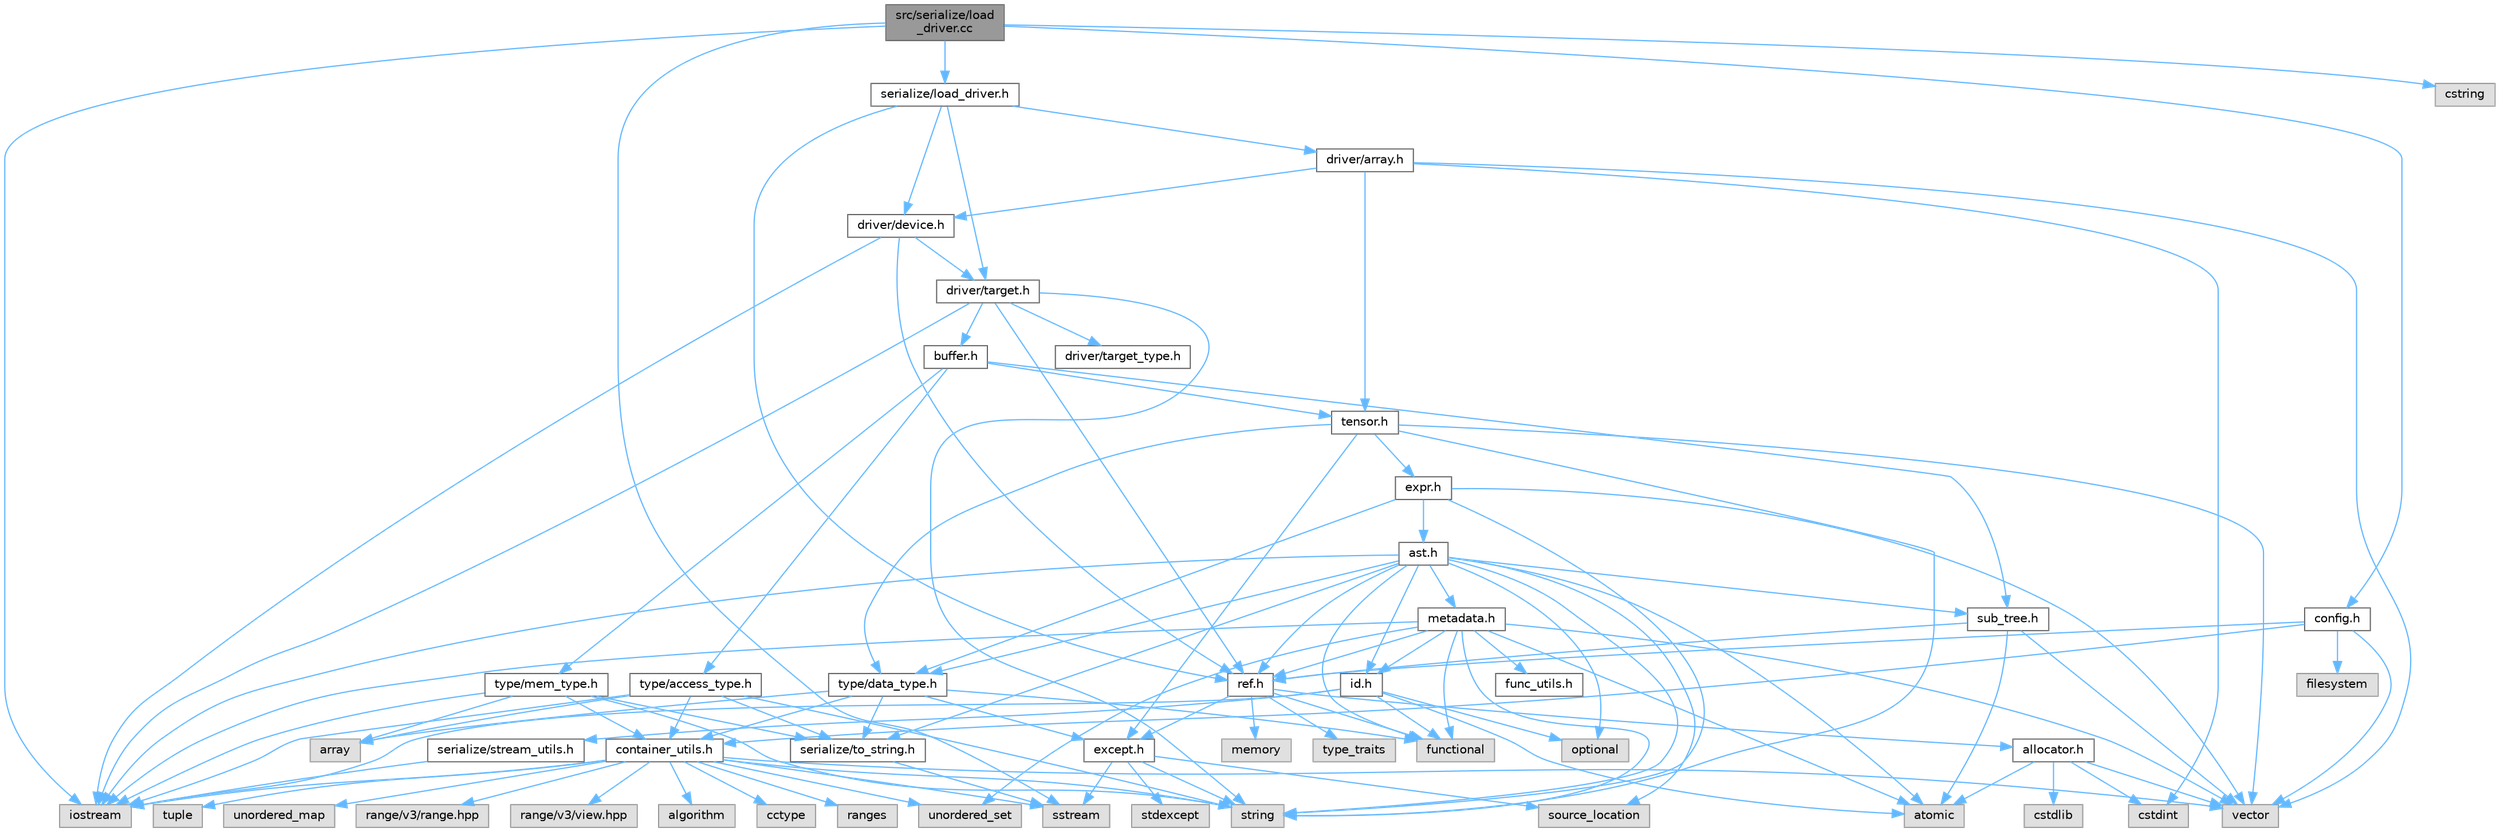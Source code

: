 digraph "src/serialize/load_driver.cc"
{
 // LATEX_PDF_SIZE
  bgcolor="transparent";
  edge [fontname=Helvetica,fontsize=10,labelfontname=Helvetica,labelfontsize=10];
  node [fontname=Helvetica,fontsize=10,shape=box,height=0.2,width=0.4];
  Node1 [label="src/serialize/load\l_driver.cc",height=0.2,width=0.4,color="gray40", fillcolor="grey60", style="filled", fontcolor="black",tooltip=" "];
  Node1 -> Node2 [color="steelblue1",style="solid"];
  Node2 [label="config.h",height=0.2,width=0.4,color="grey40", fillcolor="white", style="filled",URL="$config_8h.html",tooltip=" "];
  Node2 -> Node3 [color="steelblue1",style="solid"];
  Node3 [label="filesystem",height=0.2,width=0.4,color="grey60", fillcolor="#E0E0E0", style="filled",tooltip=" "];
  Node2 -> Node4 [color="steelblue1",style="solid"];
  Node4 [label="vector",height=0.2,width=0.4,color="grey60", fillcolor="#E0E0E0", style="filled",tooltip=" "];
  Node2 -> Node5 [color="steelblue1",style="solid"];
  Node5 [label="container_utils.h",height=0.2,width=0.4,color="grey40", fillcolor="white", style="filled",URL="$container__utils_8h.html",tooltip=" "];
  Node5 -> Node6 [color="steelblue1",style="solid"];
  Node6 [label="algorithm",height=0.2,width=0.4,color="grey60", fillcolor="#E0E0E0", style="filled",tooltip=" "];
  Node5 -> Node7 [color="steelblue1",style="solid"];
  Node7 [label="cctype",height=0.2,width=0.4,color="grey60", fillcolor="#E0E0E0", style="filled",tooltip=" "];
  Node5 -> Node8 [color="steelblue1",style="solid"];
  Node8 [label="iostream",height=0.2,width=0.4,color="grey60", fillcolor="#E0E0E0", style="filled",tooltip=" "];
  Node5 -> Node9 [color="steelblue1",style="solid"];
  Node9 [label="ranges",height=0.2,width=0.4,color="grey60", fillcolor="#E0E0E0", style="filled",tooltip=" "];
  Node5 -> Node10 [color="steelblue1",style="solid"];
  Node10 [label="sstream",height=0.2,width=0.4,color="grey60", fillcolor="#E0E0E0", style="filled",tooltip=" "];
  Node5 -> Node11 [color="steelblue1",style="solid"];
  Node11 [label="string",height=0.2,width=0.4,color="grey60", fillcolor="#E0E0E0", style="filled",tooltip=" "];
  Node5 -> Node12 [color="steelblue1",style="solid"];
  Node12 [label="tuple",height=0.2,width=0.4,color="grey60", fillcolor="#E0E0E0", style="filled",tooltip=" "];
  Node5 -> Node13 [color="steelblue1",style="solid"];
  Node13 [label="unordered_map",height=0.2,width=0.4,color="grey60", fillcolor="#E0E0E0", style="filled",tooltip=" "];
  Node5 -> Node14 [color="steelblue1",style="solid"];
  Node14 [label="unordered_set",height=0.2,width=0.4,color="grey60", fillcolor="#E0E0E0", style="filled",tooltip=" "];
  Node5 -> Node4 [color="steelblue1",style="solid"];
  Node5 -> Node15 [color="steelblue1",style="solid"];
  Node15 [label="range/v3/range.hpp",height=0.2,width=0.4,color="grey60", fillcolor="#E0E0E0", style="filled",tooltip=" "];
  Node5 -> Node16 [color="steelblue1",style="solid"];
  Node16 [label="range/v3/view.hpp",height=0.2,width=0.4,color="grey60", fillcolor="#E0E0E0", style="filled",tooltip=" "];
  Node2 -> Node17 [color="steelblue1",style="solid"];
  Node17 [label="ref.h",height=0.2,width=0.4,color="grey40", fillcolor="white", style="filled",URL="$ref_8h.html",tooltip=" "];
  Node17 -> Node18 [color="steelblue1",style="solid"];
  Node18 [label="functional",height=0.2,width=0.4,color="grey60", fillcolor="#E0E0E0", style="filled",tooltip=" "];
  Node17 -> Node19 [color="steelblue1",style="solid"];
  Node19 [label="memory",height=0.2,width=0.4,color="grey60", fillcolor="#E0E0E0", style="filled",tooltip=" "];
  Node17 -> Node20 [color="steelblue1",style="solid"];
  Node20 [label="type_traits",height=0.2,width=0.4,color="grey60", fillcolor="#E0E0E0", style="filled",tooltip=" "];
  Node17 -> Node21 [color="steelblue1",style="solid"];
  Node21 [label="allocator.h",height=0.2,width=0.4,color="grey40", fillcolor="white", style="filled",URL="$allocator_8h.html",tooltip=" "];
  Node21 -> Node22 [color="steelblue1",style="solid"];
  Node22 [label="atomic",height=0.2,width=0.4,color="grey60", fillcolor="#E0E0E0", style="filled",tooltip=" "];
  Node21 -> Node23 [color="steelblue1",style="solid"];
  Node23 [label="cstdint",height=0.2,width=0.4,color="grey60", fillcolor="#E0E0E0", style="filled",tooltip=" "];
  Node21 -> Node24 [color="steelblue1",style="solid"];
  Node24 [label="cstdlib",height=0.2,width=0.4,color="grey60", fillcolor="#E0E0E0", style="filled",tooltip=" "];
  Node21 -> Node4 [color="steelblue1",style="solid"];
  Node17 -> Node25 [color="steelblue1",style="solid"];
  Node25 [label="except.h",height=0.2,width=0.4,color="grey40", fillcolor="white", style="filled",URL="$except_8h.html",tooltip=" "];
  Node25 -> Node26 [color="steelblue1",style="solid"];
  Node26 [label="source_location",height=0.2,width=0.4,color="grey60", fillcolor="#E0E0E0", style="filled",tooltip=" "];
  Node25 -> Node10 [color="steelblue1",style="solid"];
  Node25 -> Node27 [color="steelblue1",style="solid"];
  Node27 [label="stdexcept",height=0.2,width=0.4,color="grey60", fillcolor="#E0E0E0", style="filled",tooltip=" "];
  Node25 -> Node11 [color="steelblue1",style="solid"];
  Node1 -> Node28 [color="steelblue1",style="solid"];
  Node28 [label="serialize/load_driver.h",height=0.2,width=0.4,color="grey40", fillcolor="white", style="filled",URL="$load__driver_8h.html",tooltip=" "];
  Node28 -> Node29 [color="steelblue1",style="solid"];
  Node29 [label="driver/array.h",height=0.2,width=0.4,color="grey40", fillcolor="white", style="filled",URL="$array_8h.html",tooltip=" "];
  Node29 -> Node23 [color="steelblue1",style="solid"];
  Node29 -> Node4 [color="steelblue1",style="solid"];
  Node29 -> Node30 [color="steelblue1",style="solid"];
  Node30 [label="driver/device.h",height=0.2,width=0.4,color="grey40", fillcolor="white", style="filled",URL="$device_8h.html",tooltip=" "];
  Node30 -> Node8 [color="steelblue1",style="solid"];
  Node30 -> Node31 [color="steelblue1",style="solid"];
  Node31 [label="driver/target.h",height=0.2,width=0.4,color="grey40", fillcolor="white", style="filled",URL="$target_8h.html",tooltip=" "];
  Node31 -> Node8 [color="steelblue1",style="solid"];
  Node31 -> Node11 [color="steelblue1",style="solid"];
  Node31 -> Node32 [color="steelblue1",style="solid"];
  Node32 [label="buffer.h",height=0.2,width=0.4,color="grey40", fillcolor="white", style="filled",URL="$buffer_8h.html",tooltip=" "];
  Node32 -> Node33 [color="steelblue1",style="solid"];
  Node33 [label="sub_tree.h",height=0.2,width=0.4,color="grey40", fillcolor="white", style="filled",URL="$sub__tree_8h.html",tooltip=" "];
  Node33 -> Node22 [color="steelblue1",style="solid"];
  Node33 -> Node4 [color="steelblue1",style="solid"];
  Node33 -> Node17 [color="steelblue1",style="solid"];
  Node32 -> Node34 [color="steelblue1",style="solid"];
  Node34 [label="tensor.h",height=0.2,width=0.4,color="grey40", fillcolor="white", style="filled",URL="$tensor_8h.html",tooltip=" "];
  Node34 -> Node11 [color="steelblue1",style="solid"];
  Node34 -> Node4 [color="steelblue1",style="solid"];
  Node34 -> Node25 [color="steelblue1",style="solid"];
  Node34 -> Node35 [color="steelblue1",style="solid"];
  Node35 [label="expr.h",height=0.2,width=0.4,color="grey40", fillcolor="white", style="filled",URL="$expr_8h.html",tooltip=" "];
  Node35 -> Node11 [color="steelblue1",style="solid"];
  Node35 -> Node4 [color="steelblue1",style="solid"];
  Node35 -> Node36 [color="steelblue1",style="solid"];
  Node36 [label="ast.h",height=0.2,width=0.4,color="grey40", fillcolor="white", style="filled",URL="$ast_8h.html",tooltip=" "];
  Node36 -> Node22 [color="steelblue1",style="solid"];
  Node36 -> Node18 [color="steelblue1",style="solid"];
  Node36 -> Node8 [color="steelblue1",style="solid"];
  Node36 -> Node37 [color="steelblue1",style="solid"];
  Node37 [label="optional",height=0.2,width=0.4,color="grey60", fillcolor="#E0E0E0", style="filled",tooltip=" "];
  Node36 -> Node26 [color="steelblue1",style="solid"];
  Node36 -> Node11 [color="steelblue1",style="solid"];
  Node36 -> Node38 [color="steelblue1",style="solid"];
  Node38 [label="id.h",height=0.2,width=0.4,color="grey40", fillcolor="white", style="filled",URL="$id_8h.html",tooltip=" "];
  Node38 -> Node22 [color="steelblue1",style="solid"];
  Node38 -> Node18 [color="steelblue1",style="solid"];
  Node38 -> Node8 [color="steelblue1",style="solid"];
  Node38 -> Node37 [color="steelblue1",style="solid"];
  Node38 -> Node39 [color="steelblue1",style="solid"];
  Node39 [label="serialize/stream_utils.h",height=0.2,width=0.4,color="grey40", fillcolor="white", style="filled",URL="$stream__utils_8h.html",tooltip=" "];
  Node39 -> Node8 [color="steelblue1",style="solid"];
  Node36 -> Node40 [color="steelblue1",style="solid"];
  Node40 [label="metadata.h",height=0.2,width=0.4,color="grey40", fillcolor="white", style="filled",URL="$metadata_8h.html",tooltip=" "];
  Node40 -> Node22 [color="steelblue1",style="solid"];
  Node40 -> Node18 [color="steelblue1",style="solid"];
  Node40 -> Node8 [color="steelblue1",style="solid"];
  Node40 -> Node11 [color="steelblue1",style="solid"];
  Node40 -> Node14 [color="steelblue1",style="solid"];
  Node40 -> Node4 [color="steelblue1",style="solid"];
  Node40 -> Node41 [color="steelblue1",style="solid"];
  Node41 [label="func_utils.h",height=0.2,width=0.4,color="grey40", fillcolor="white", style="filled",URL="$func__utils_8h.html",tooltip=" "];
  Node40 -> Node38 [color="steelblue1",style="solid"];
  Node40 -> Node17 [color="steelblue1",style="solid"];
  Node36 -> Node17 [color="steelblue1",style="solid"];
  Node36 -> Node42 [color="steelblue1",style="solid"];
  Node42 [label="serialize/to_string.h",height=0.2,width=0.4,color="grey40", fillcolor="white", style="filled",URL="$to__string_8h.html",tooltip=" "];
  Node42 -> Node10 [color="steelblue1",style="solid"];
  Node36 -> Node33 [color="steelblue1",style="solid"];
  Node36 -> Node43 [color="steelblue1",style="solid"];
  Node43 [label="type/data_type.h",height=0.2,width=0.4,color="grey40", fillcolor="white", style="filled",URL="$data__type_8h.html",tooltip=" "];
  Node43 -> Node44 [color="steelblue1",style="solid"];
  Node44 [label="array",height=0.2,width=0.4,color="grey60", fillcolor="#E0E0E0", style="filled",tooltip=" "];
  Node43 -> Node18 [color="steelblue1",style="solid"];
  Node43 -> Node5 [color="steelblue1",style="solid"];
  Node43 -> Node25 [color="steelblue1",style="solid"];
  Node43 -> Node42 [color="steelblue1",style="solid"];
  Node35 -> Node43 [color="steelblue1",style="solid"];
  Node34 -> Node43 [color="steelblue1",style="solid"];
  Node32 -> Node45 [color="steelblue1",style="solid"];
  Node45 [label="type/access_type.h",height=0.2,width=0.4,color="grey40", fillcolor="white", style="filled",URL="$access__type_8h.html",tooltip=" "];
  Node45 -> Node44 [color="steelblue1",style="solid"];
  Node45 -> Node8 [color="steelblue1",style="solid"];
  Node45 -> Node11 [color="steelblue1",style="solid"];
  Node45 -> Node5 [color="steelblue1",style="solid"];
  Node45 -> Node42 [color="steelblue1",style="solid"];
  Node32 -> Node46 [color="steelblue1",style="solid"];
  Node46 [label="type/mem_type.h",height=0.2,width=0.4,color="grey40", fillcolor="white", style="filled",URL="$mem__type_8h.html",tooltip=" "];
  Node46 -> Node44 [color="steelblue1",style="solid"];
  Node46 -> Node8 [color="steelblue1",style="solid"];
  Node46 -> Node11 [color="steelblue1",style="solid"];
  Node46 -> Node5 [color="steelblue1",style="solid"];
  Node46 -> Node42 [color="steelblue1",style="solid"];
  Node31 -> Node47 [color="steelblue1",style="solid"];
  Node47 [label="driver/target_type.h",height=0.2,width=0.4,color="grey40", fillcolor="white", style="filled",URL="$target__type_8h.html",tooltip=" "];
  Node31 -> Node17 [color="steelblue1",style="solid"];
  Node30 -> Node17 [color="steelblue1",style="solid"];
  Node29 -> Node34 [color="steelblue1",style="solid"];
  Node28 -> Node30 [color="steelblue1",style="solid"];
  Node28 -> Node31 [color="steelblue1",style="solid"];
  Node28 -> Node17 [color="steelblue1",style="solid"];
  Node1 -> Node48 [color="steelblue1",style="solid"];
  Node48 [label="cstring",height=0.2,width=0.4,color="grey60", fillcolor="#E0E0E0", style="filled",tooltip=" "];
  Node1 -> Node8 [color="steelblue1",style="solid"];
  Node1 -> Node10 [color="steelblue1",style="solid"];
}
